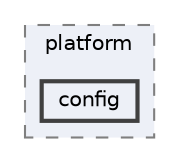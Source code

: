 digraph "config"
{
 // LATEX_PDF_SIZE
  bgcolor="transparent";
  edge [fontname=Helvetica,fontsize=10,labelfontname=Helvetica,labelfontsize=10];
  node [fontname=Helvetica,fontsize=10,shape=box,height=0.2,width=0.4];
  compound=true
  subgraph clusterdir_407977effe3ea9f79a4bddc228992585 {
    graph [ bgcolor="#edf0f7", pencolor="grey50", label="platform", fontname=Helvetica,fontsize=10 style="filled,dashed", URL="dir_407977effe3ea9f79a4bddc228992585.html",tooltip=""]
  dir_bb47e1ee9f9a273209d9c5cc2c2d483f [label="config", fillcolor="#edf0f7", color="grey25", style="filled,bold", URL="dir_bb47e1ee9f9a273209d9c5cc2c2d483f.html",tooltip=""];
  }
}
